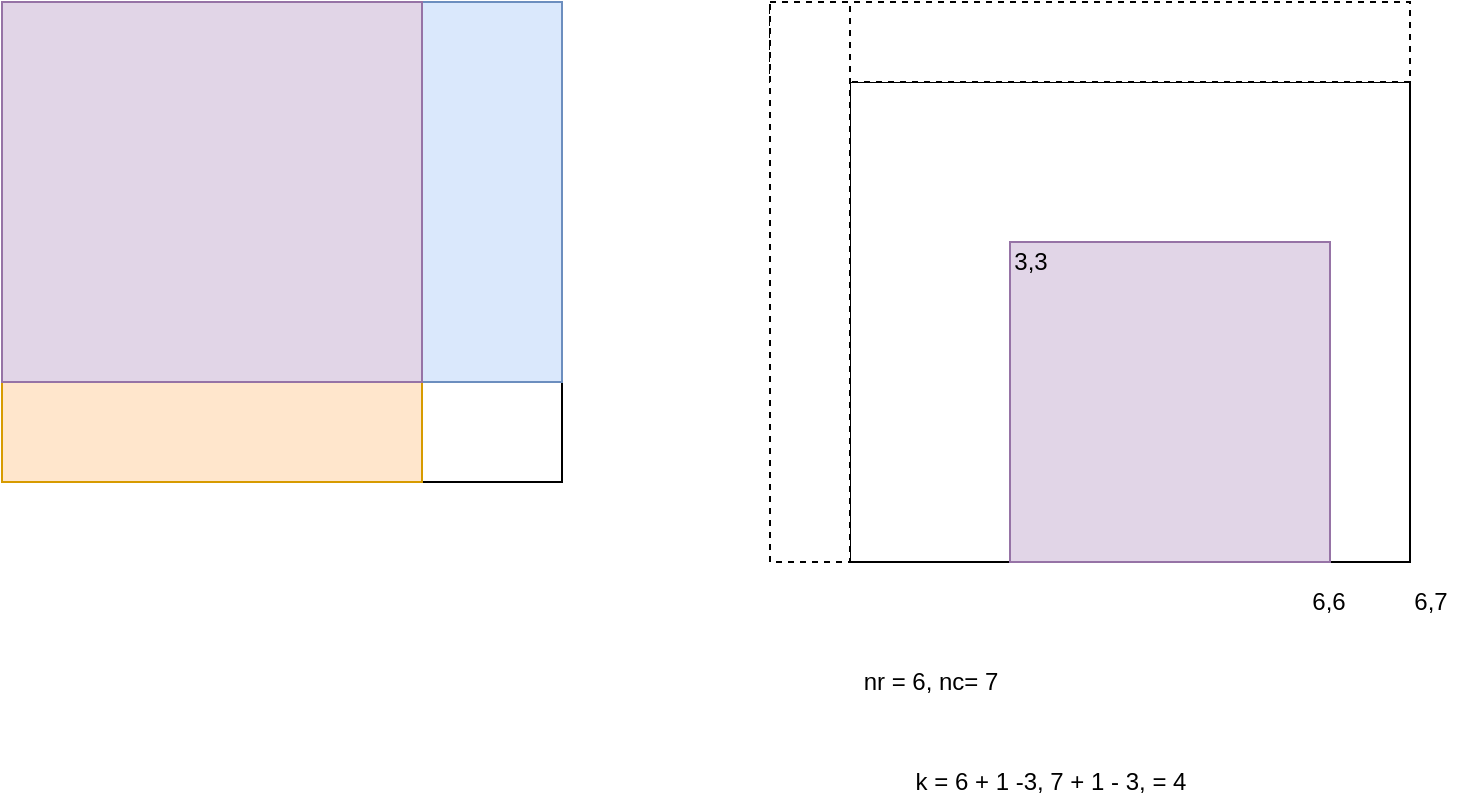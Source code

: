 <mxfile version="14.9.3" type="github">
  <diagram id="wnSIv8MwVNqltcmqMLPC" name="Page-1">
    <mxGraphModel dx="1550" dy="835" grid="1" gridSize="10" guides="1" tooltips="1" connect="1" arrows="1" fold="1" page="1" pageScale="1" pageWidth="827" pageHeight="1169" math="0" shadow="0">
      <root>
        <mxCell id="0" />
        <mxCell id="1" parent="0" />
        <mxCell id="GWw9JLShdC8Tl8wu_RAZ-9" value="" style="rounded=0;whiteSpace=wrap;html=1;" parent="1" vertex="1">
          <mxGeometry x="30" y="130" width="280" height="240" as="geometry" />
        </mxCell>
        <mxCell id="GWw9JLShdC8Tl8wu_RAZ-10" value="" style="rounded=0;whiteSpace=wrap;html=1;fillColor=#ffe6cc;strokeColor=#d79b00;" parent="1" vertex="1">
          <mxGeometry x="30" y="130" width="210" height="240" as="geometry" />
        </mxCell>
        <mxCell id="GWw9JLShdC8Tl8wu_RAZ-12" value="" style="rounded=0;whiteSpace=wrap;html=1;fillColor=#dae8fc;strokeColor=#6c8ebf;" parent="1" vertex="1">
          <mxGeometry x="30" y="130" width="280" height="190" as="geometry" />
        </mxCell>
        <mxCell id="GWw9JLShdC8Tl8wu_RAZ-13" value="" style="rounded=0;whiteSpace=wrap;html=1;fillColor=#e1d5e7;strokeColor=#9673a6;" parent="1" vertex="1">
          <mxGeometry x="30" y="130" width="210" height="190" as="geometry" />
        </mxCell>
        <mxCell id="GWw9JLShdC8Tl8wu_RAZ-15" value="" style="rounded=0;whiteSpace=wrap;html=1;" parent="1" vertex="1">
          <mxGeometry x="454" y="170" width="280" height="240" as="geometry" />
        </mxCell>
        <mxCell id="GWw9JLShdC8Tl8wu_RAZ-16" value="" style="rounded=0;whiteSpace=wrap;html=1;fillColor=#e1d5e7;strokeColor=#9673a6;" parent="1" vertex="1">
          <mxGeometry x="534" y="250" width="160" height="160" as="geometry" />
        </mxCell>
        <mxCell id="GWw9JLShdC8Tl8wu_RAZ-31" value="" style="rounded=0;whiteSpace=wrap;html=1;dashed=1;" parent="1" vertex="1">
          <mxGeometry x="414" y="130" width="320" height="40" as="geometry" />
        </mxCell>
        <mxCell id="GWw9JLShdC8Tl8wu_RAZ-32" value="" style="rounded=0;whiteSpace=wrap;html=1;dashed=1;" parent="1" vertex="1">
          <mxGeometry x="414" y="130" width="40" height="280" as="geometry" />
        </mxCell>
        <mxCell id="GWw9JLShdC8Tl8wu_RAZ-33" value="6,6" style="text;html=1;align=center;verticalAlign=middle;resizable=0;points=[];autosize=1;strokeColor=none;" parent="1" vertex="1">
          <mxGeometry x="678" y="420" width="30" height="20" as="geometry" />
        </mxCell>
        <mxCell id="GWw9JLShdC8Tl8wu_RAZ-34" value="k = 6 + 1 -3, 7 + 1 - 3, = 4" style="text;html=1;align=center;verticalAlign=middle;resizable=0;points=[];autosize=1;strokeColor=none;" parent="1" vertex="1">
          <mxGeometry x="479" y="510" width="150" height="20" as="geometry" />
        </mxCell>
        <mxCell id="GWw9JLShdC8Tl8wu_RAZ-35" value="3,3" style="text;html=1;align=center;verticalAlign=middle;resizable=0;points=[];autosize=1;strokeColor=none;" parent="1" vertex="1">
          <mxGeometry x="529" y="250" width="30" height="20" as="geometry" />
        </mxCell>
        <mxCell id="GWw9JLShdC8Tl8wu_RAZ-36" value="nr = 6, nc= 7" style="text;html=1;align=center;verticalAlign=middle;resizable=0;points=[];autosize=1;strokeColor=none;" parent="1" vertex="1">
          <mxGeometry x="454" y="460" width="80" height="20" as="geometry" />
        </mxCell>
        <mxCell id="GWw9JLShdC8Tl8wu_RAZ-38" value="6,7" style="text;html=1;align=center;verticalAlign=middle;resizable=0;points=[];autosize=1;strokeColor=none;" parent="1" vertex="1">
          <mxGeometry x="729" y="420" width="30" height="20" as="geometry" />
        </mxCell>
      </root>
    </mxGraphModel>
  </diagram>
</mxfile>
